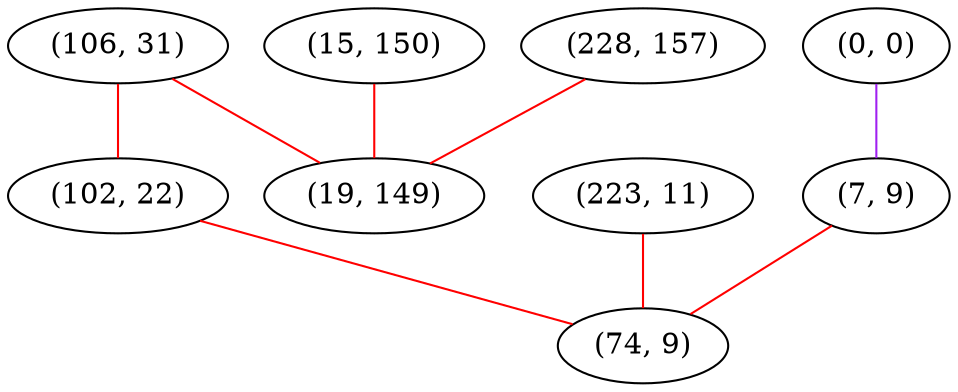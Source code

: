 graph "" {
"(106, 31)";
"(223, 11)";
"(15, 150)";
"(0, 0)";
"(228, 157)";
"(102, 22)";
"(7, 9)";
"(74, 9)";
"(19, 149)";
"(106, 31)" -- "(19, 149)"  [color=red, key=0, weight=1];
"(106, 31)" -- "(102, 22)"  [color=red, key=0, weight=1];
"(223, 11)" -- "(74, 9)"  [color=red, key=0, weight=1];
"(15, 150)" -- "(19, 149)"  [color=red, key=0, weight=1];
"(0, 0)" -- "(7, 9)"  [color=purple, key=0, weight=4];
"(228, 157)" -- "(19, 149)"  [color=red, key=0, weight=1];
"(102, 22)" -- "(74, 9)"  [color=red, key=0, weight=1];
"(7, 9)" -- "(74, 9)"  [color=red, key=0, weight=1];
}
